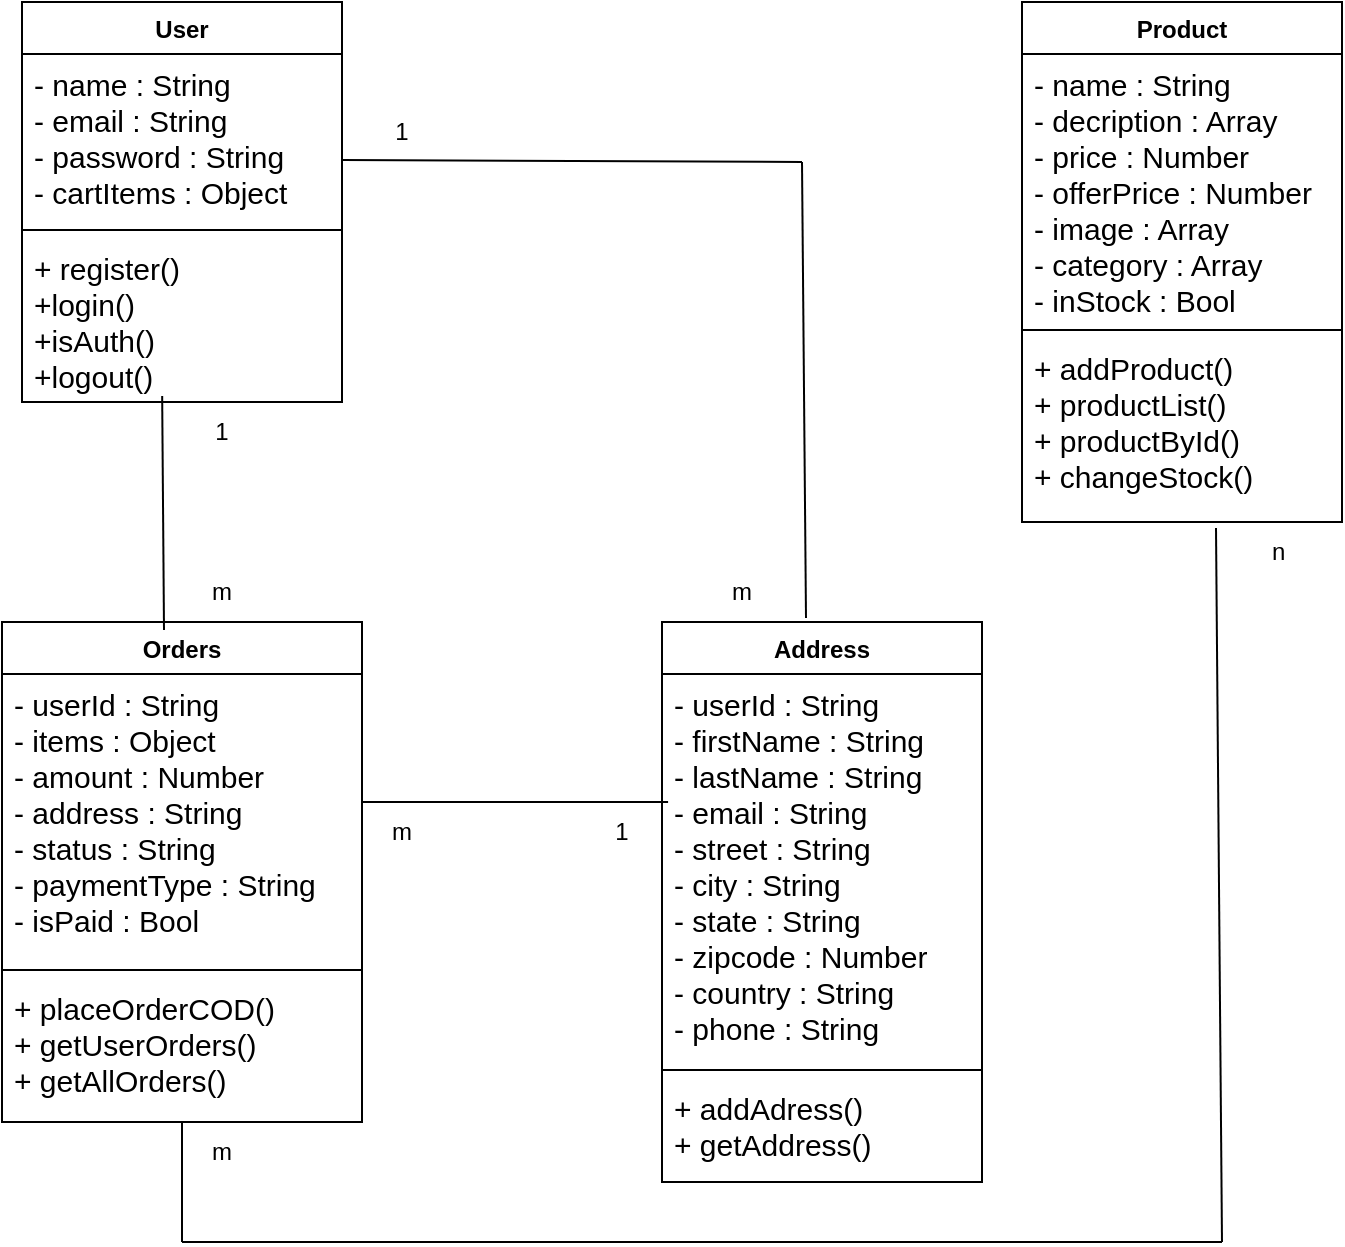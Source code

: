 <mxfile version="27.2.0">
  <diagram name="Page-1" id="Y7I5cI87n7c9XGnH6Hb9">
    <mxGraphModel dx="1426" dy="789" grid="1" gridSize="10" guides="1" tooltips="1" connect="1" arrows="1" fold="1" page="1" pageScale="1" pageWidth="850" pageHeight="1100" math="0" shadow="0">
      <root>
        <mxCell id="0" />
        <mxCell id="1" parent="0" />
        <mxCell id="S5l5TSm48cNYCuiLVpsg-1" value="User" style="swimlane;fontStyle=1;align=center;verticalAlign=top;childLayout=stackLayout;horizontal=1;startSize=26;horizontalStack=0;resizeParent=1;resizeParentMax=0;resizeLast=0;collapsible=1;marginBottom=0;whiteSpace=wrap;html=1;" parent="1" vertex="1">
          <mxGeometry x="90" y="40" width="160" height="200" as="geometry" />
        </mxCell>
        <mxCell id="S5l5TSm48cNYCuiLVpsg-2" value="&lt;font style=&quot;font-size: 15px;&quot;&gt;- name : String&lt;/font&gt;&lt;div&gt;&lt;font style=&quot;font-size: 15px;&quot;&gt;- email : String&lt;/font&gt;&lt;/div&gt;&lt;div&gt;&lt;font style=&quot;font-size: 15px;&quot;&gt;- password : String&lt;/font&gt;&lt;/div&gt;&lt;div&gt;&lt;font style=&quot;font-size: 15px;&quot;&gt;- cartItems : Object&lt;/font&gt;&lt;/div&gt;" style="text;strokeColor=none;fillColor=none;align=left;verticalAlign=top;spacingLeft=4;spacingRight=4;overflow=hidden;rotatable=0;points=[[0,0.5],[1,0.5]];portConstraint=eastwest;whiteSpace=wrap;html=1;" parent="S5l5TSm48cNYCuiLVpsg-1" vertex="1">
          <mxGeometry y="26" width="160" height="84" as="geometry" />
        </mxCell>
        <mxCell id="S5l5TSm48cNYCuiLVpsg-3" value="" style="line;strokeWidth=1;fillColor=none;align=left;verticalAlign=middle;spacingTop=-1;spacingLeft=3;spacingRight=3;rotatable=0;labelPosition=right;points=[];portConstraint=eastwest;strokeColor=inherit;" parent="S5l5TSm48cNYCuiLVpsg-1" vertex="1">
          <mxGeometry y="110" width="160" height="8" as="geometry" />
        </mxCell>
        <mxCell id="S5l5TSm48cNYCuiLVpsg-4" value="&lt;font style=&quot;font-size: 15px;&quot;&gt;+ register()&lt;/font&gt;&lt;div&gt;&lt;font style=&quot;font-size: 15px;&quot;&gt;+login()&lt;/font&gt;&lt;/div&gt;&lt;div&gt;&lt;font style=&quot;font-size: 15px;&quot;&gt;+isAuth()&lt;/font&gt;&lt;/div&gt;&lt;div&gt;&lt;font style=&quot;font-size: 15px;&quot;&gt;+logout()&lt;/font&gt;&lt;/div&gt;" style="text;strokeColor=none;fillColor=none;align=left;verticalAlign=top;spacingLeft=4;spacingRight=4;overflow=hidden;rotatable=0;points=[[0,0.5],[1,0.5]];portConstraint=eastwest;whiteSpace=wrap;html=1;" parent="S5l5TSm48cNYCuiLVpsg-1" vertex="1">
          <mxGeometry y="118" width="160" height="82" as="geometry" />
        </mxCell>
        <mxCell id="S5l5TSm48cNYCuiLVpsg-5" value="Product" style="swimlane;fontStyle=1;align=center;verticalAlign=top;childLayout=stackLayout;horizontal=1;startSize=26;horizontalStack=0;resizeParent=1;resizeParentMax=0;resizeLast=0;collapsible=1;marginBottom=0;whiteSpace=wrap;html=1;" parent="1" vertex="1">
          <mxGeometry x="590" y="40" width="160" height="260" as="geometry" />
        </mxCell>
        <mxCell id="S5l5TSm48cNYCuiLVpsg-6" value="&lt;font style=&quot;font-size: 15px;&quot;&gt;- name : String&lt;br&gt;- decription : Array&lt;/font&gt;&lt;div&gt;&lt;font style=&quot;font-size: 15px;&quot;&gt;- price : Number&lt;/font&gt;&lt;/div&gt;&lt;div&gt;&lt;font style=&quot;font-size: 15px;&quot;&gt;- offerPrice : Number&lt;/font&gt;&lt;/div&gt;&lt;div&gt;&lt;font style=&quot;font-size: 15px;&quot;&gt;- image : Array&lt;br&gt;- category : Array&lt;br&gt;- inStock : Bool&lt;/font&gt;&lt;/div&gt;" style="text;strokeColor=none;fillColor=none;align=left;verticalAlign=top;spacingLeft=4;spacingRight=4;overflow=hidden;rotatable=0;points=[[0,0.5],[1,0.5]];portConstraint=eastwest;whiteSpace=wrap;html=1;" parent="S5l5TSm48cNYCuiLVpsg-5" vertex="1">
          <mxGeometry y="26" width="160" height="134" as="geometry" />
        </mxCell>
        <mxCell id="S5l5TSm48cNYCuiLVpsg-7" value="" style="line;strokeWidth=1;fillColor=none;align=left;verticalAlign=middle;spacingTop=-1;spacingLeft=3;spacingRight=3;rotatable=0;labelPosition=right;points=[];portConstraint=eastwest;strokeColor=inherit;" parent="S5l5TSm48cNYCuiLVpsg-5" vertex="1">
          <mxGeometry y="160" width="160" height="8" as="geometry" />
        </mxCell>
        <mxCell id="S5l5TSm48cNYCuiLVpsg-8" value="&lt;font style=&quot;font-size: 15px;&quot;&gt;+ addProduct()&lt;br&gt;+ productList()&lt;br&gt;+ productById()&lt;br&gt;+ changeStock()&lt;/font&gt;" style="text;strokeColor=none;fillColor=none;align=left;verticalAlign=top;spacingLeft=4;spacingRight=4;overflow=hidden;rotatable=0;points=[[0,0.5],[1,0.5]];portConstraint=eastwest;whiteSpace=wrap;html=1;" parent="S5l5TSm48cNYCuiLVpsg-5" vertex="1">
          <mxGeometry y="168" width="160" height="92" as="geometry" />
        </mxCell>
        <mxCell id="S5l5TSm48cNYCuiLVpsg-9" value="Orders" style="swimlane;fontStyle=1;align=center;verticalAlign=top;childLayout=stackLayout;horizontal=1;startSize=26;horizontalStack=0;resizeParent=1;resizeParentMax=0;resizeLast=0;collapsible=1;marginBottom=0;whiteSpace=wrap;html=1;" parent="1" vertex="1">
          <mxGeometry x="80" y="350" width="180" height="250" as="geometry" />
        </mxCell>
        <mxCell id="S5l5TSm48cNYCuiLVpsg-10" value="&lt;font style=&quot;font-size: 15px;&quot;&gt;- userId : String&lt;br&gt;- items : Object&lt;br&gt;- amount : Number&lt;br&gt;- address : String&lt;br&gt;- status : String&lt;br&gt;- paymentType : String&lt;br&gt;- isPaid : Bool&lt;/font&gt;" style="text;strokeColor=none;fillColor=none;align=left;verticalAlign=top;spacingLeft=4;spacingRight=4;overflow=hidden;rotatable=0;points=[[0,0.5],[1,0.5]];portConstraint=eastwest;whiteSpace=wrap;html=1;" parent="S5l5TSm48cNYCuiLVpsg-9" vertex="1">
          <mxGeometry y="26" width="180" height="144" as="geometry" />
        </mxCell>
        <mxCell id="S5l5TSm48cNYCuiLVpsg-11" value="" style="line;strokeWidth=1;fillColor=none;align=left;verticalAlign=middle;spacingTop=-1;spacingLeft=3;spacingRight=3;rotatable=0;labelPosition=right;points=[];portConstraint=eastwest;strokeColor=inherit;" parent="S5l5TSm48cNYCuiLVpsg-9" vertex="1">
          <mxGeometry y="170" width="180" height="8" as="geometry" />
        </mxCell>
        <mxCell id="S5l5TSm48cNYCuiLVpsg-12" value="&lt;font style=&quot;font-size: 15px;&quot;&gt;+ placeOrderCOD()&lt;br&gt;+ getUserOrders()&lt;br&gt;+ getAllOrders()&lt;/font&gt;" style="text;strokeColor=none;fillColor=none;align=left;verticalAlign=top;spacingLeft=4;spacingRight=4;overflow=hidden;rotatable=0;points=[[0,0.5],[1,0.5]];portConstraint=eastwest;whiteSpace=wrap;html=1;" parent="S5l5TSm48cNYCuiLVpsg-9" vertex="1">
          <mxGeometry y="178" width="180" height="72" as="geometry" />
        </mxCell>
        <mxCell id="S5l5TSm48cNYCuiLVpsg-13" value="Address" style="swimlane;fontStyle=1;align=center;verticalAlign=top;childLayout=stackLayout;horizontal=1;startSize=26;horizontalStack=0;resizeParent=1;resizeParentMax=0;resizeLast=0;collapsible=1;marginBottom=0;whiteSpace=wrap;html=1;" parent="1" vertex="1">
          <mxGeometry x="410" y="350" width="160" height="280" as="geometry" />
        </mxCell>
        <mxCell id="S5l5TSm48cNYCuiLVpsg-14" value="&lt;font style=&quot;font-size: 15px;&quot;&gt;- userId : String&lt;br&gt;- firstName : String&lt;br&gt;- lastName : String&lt;br&gt;- email : String&lt;br&gt;- street : String&lt;br&gt;- city : String&lt;br&gt;- state : String&lt;br&gt;- zipcode : Number&lt;/font&gt;&lt;div&gt;&lt;font style=&quot;font-size: 15px;&quot;&gt;- country : String&lt;br&gt;- phone : String&lt;br&gt;&lt;/font&gt;&lt;br&gt;&lt;/div&gt;" style="text;strokeColor=none;fillColor=none;align=left;verticalAlign=top;spacingLeft=4;spacingRight=4;overflow=hidden;rotatable=0;points=[[0,0.5],[1,0.5]];portConstraint=eastwest;whiteSpace=wrap;html=1;" parent="S5l5TSm48cNYCuiLVpsg-13" vertex="1">
          <mxGeometry y="26" width="160" height="194" as="geometry" />
        </mxCell>
        <mxCell id="S5l5TSm48cNYCuiLVpsg-15" value="" style="line;strokeWidth=1;fillColor=none;align=left;verticalAlign=middle;spacingTop=-1;spacingLeft=3;spacingRight=3;rotatable=0;labelPosition=right;points=[];portConstraint=eastwest;strokeColor=inherit;" parent="S5l5TSm48cNYCuiLVpsg-13" vertex="1">
          <mxGeometry y="220" width="160" height="8" as="geometry" />
        </mxCell>
        <mxCell id="S5l5TSm48cNYCuiLVpsg-16" value="&lt;font style=&quot;font-size: 15px;&quot;&gt;+ addAdress()&lt;br&gt;+ getAddress()&lt;/font&gt;" style="text;strokeColor=none;fillColor=none;align=left;verticalAlign=top;spacingLeft=4;spacingRight=4;overflow=hidden;rotatable=0;points=[[0,0.5],[1,0.5]];portConstraint=eastwest;whiteSpace=wrap;html=1;" parent="S5l5TSm48cNYCuiLVpsg-13" vertex="1">
          <mxGeometry y="228" width="160" height="52" as="geometry" />
        </mxCell>
        <mxCell id="S5l5TSm48cNYCuiLVpsg-36" value="" style="endArrow=none;html=1;rounded=0;entryX=0.5;entryY=1;entryDx=0;entryDy=0;entryPerimeter=0;" parent="1" target="S5l5TSm48cNYCuiLVpsg-12" edge="1">
          <mxGeometry width="50" height="50" relative="1" as="geometry">
            <mxPoint x="170" y="660" as="sourcePoint" />
            <mxPoint x="190" y="650" as="targetPoint" />
          </mxGeometry>
        </mxCell>
        <mxCell id="S5l5TSm48cNYCuiLVpsg-37" value="" style="endArrow=none;html=1;rounded=0;" parent="1" edge="1">
          <mxGeometry width="50" height="50" relative="1" as="geometry">
            <mxPoint x="170" y="660" as="sourcePoint" />
            <mxPoint x="690" y="660" as="targetPoint" />
          </mxGeometry>
        </mxCell>
        <mxCell id="5wJ2muQGDJSSvwX-am-4-6" value="" style="endArrow=none;html=1;rounded=0;exitX=1;exitY=0.631;exitDx=0;exitDy=0;exitPerimeter=0;" parent="1" source="S5l5TSm48cNYCuiLVpsg-2" edge="1">
          <mxGeometry width="50" height="50" relative="1" as="geometry">
            <mxPoint x="400" y="430" as="sourcePoint" />
            <mxPoint x="480" y="120" as="targetPoint" />
          </mxGeometry>
        </mxCell>
        <mxCell id="5wJ2muQGDJSSvwX-am-4-7" value="" style="endArrow=none;html=1;rounded=0;" parent="1" edge="1">
          <mxGeometry width="50" height="50" relative="1" as="geometry">
            <mxPoint x="482" y="348" as="sourcePoint" />
            <mxPoint x="480" y="120" as="targetPoint" />
          </mxGeometry>
        </mxCell>
        <mxCell id="5wJ2muQGDJSSvwX-am-4-8" value="1" style="text;html=1;align=center;verticalAlign=middle;whiteSpace=wrap;rounded=0;" parent="1" vertex="1">
          <mxGeometry x="250" y="90" width="60" height="30" as="geometry" />
        </mxCell>
        <mxCell id="5wJ2muQGDJSSvwX-am-4-9" value="m" style="text;html=1;align=center;verticalAlign=middle;whiteSpace=wrap;rounded=0;" parent="1" vertex="1">
          <mxGeometry x="420" y="320" width="60" height="30" as="geometry" />
        </mxCell>
        <mxCell id="5wJ2muQGDJSSvwX-am-4-11" value="" style="endArrow=none;html=1;rounded=0;entryX=0.438;entryY=0.963;entryDx=0;entryDy=0;entryPerimeter=0;exitX=0.45;exitY=0.016;exitDx=0;exitDy=0;exitPerimeter=0;" parent="1" source="S5l5TSm48cNYCuiLVpsg-9" target="S5l5TSm48cNYCuiLVpsg-4" edge="1">
          <mxGeometry width="50" height="50" relative="1" as="geometry">
            <mxPoint x="400" y="430" as="sourcePoint" />
            <mxPoint x="450" y="380" as="targetPoint" />
          </mxGeometry>
        </mxCell>
        <mxCell id="5wJ2muQGDJSSvwX-am-4-12" value="1" style="text;html=1;align=center;verticalAlign=middle;whiteSpace=wrap;rounded=0;" parent="1" vertex="1">
          <mxGeometry x="160" y="240" width="60" height="30" as="geometry" />
        </mxCell>
        <mxCell id="5wJ2muQGDJSSvwX-am-4-13" value="m" style="text;html=1;align=center;verticalAlign=middle;whiteSpace=wrap;rounded=0;" parent="1" vertex="1">
          <mxGeometry x="160" y="320" width="60" height="30" as="geometry" />
        </mxCell>
        <mxCell id="5wJ2muQGDJSSvwX-am-4-14" value="" style="endArrow=none;html=1;rounded=0;exitX=0.167;exitY=0.001;exitDx=0;exitDy=0;exitPerimeter=0;entryX=0.019;entryY=0.33;entryDx=0;entryDy=0;entryPerimeter=0;" parent="1" source="5wJ2muQGDJSSvwX-am-4-15" target="S5l5TSm48cNYCuiLVpsg-14" edge="1">
          <mxGeometry width="50" height="50" relative="1" as="geometry">
            <mxPoint x="400" y="430" as="sourcePoint" />
            <mxPoint x="450" y="380" as="targetPoint" />
          </mxGeometry>
        </mxCell>
        <mxCell id="5wJ2muQGDJSSvwX-am-4-15" value="m" style="text;html=1;align=center;verticalAlign=middle;whiteSpace=wrap;rounded=0;" parent="1" vertex="1">
          <mxGeometry x="250" y="440" width="60" height="30" as="geometry" />
        </mxCell>
        <mxCell id="5wJ2muQGDJSSvwX-am-4-16" value="1" style="text;html=1;align=center;verticalAlign=middle;whiteSpace=wrap;rounded=0;" parent="1" vertex="1">
          <mxGeometry x="360" y="440" width="60" height="30" as="geometry" />
        </mxCell>
        <mxCell id="5wJ2muQGDJSSvwX-am-4-17" value="m" style="text;html=1;align=center;verticalAlign=middle;whiteSpace=wrap;rounded=0;" parent="1" vertex="1">
          <mxGeometry x="160" y="600" width="60" height="30" as="geometry" />
        </mxCell>
        <mxCell id="5wJ2muQGDJSSvwX-am-4-18" value="" style="endArrow=none;html=1;rounded=0;" parent="1" edge="1">
          <mxGeometry width="50" height="50" relative="1" as="geometry">
            <mxPoint x="690" y="660" as="sourcePoint" />
            <mxPoint x="687" y="303" as="targetPoint" />
          </mxGeometry>
        </mxCell>
        <mxCell id="5wJ2muQGDJSSvwX-am-4-19" value="n&amp;nbsp;" style="text;html=1;align=center;verticalAlign=middle;whiteSpace=wrap;rounded=0;" parent="1" vertex="1">
          <mxGeometry x="690" y="300" width="60" height="30" as="geometry" />
        </mxCell>
      </root>
    </mxGraphModel>
  </diagram>
</mxfile>
